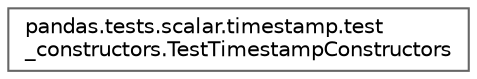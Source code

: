 digraph "Graphical Class Hierarchy"
{
 // LATEX_PDF_SIZE
  bgcolor="transparent";
  edge [fontname=Helvetica,fontsize=10,labelfontname=Helvetica,labelfontsize=10];
  node [fontname=Helvetica,fontsize=10,shape=box,height=0.2,width=0.4];
  rankdir="LR";
  Node0 [id="Node000000",label="pandas.tests.scalar.timestamp.test\l_constructors.TestTimestampConstructors",height=0.2,width=0.4,color="grey40", fillcolor="white", style="filled",URL="$d6/d7b/classpandas_1_1tests_1_1scalar_1_1timestamp_1_1test__constructors_1_1TestTimestampConstructors.html",tooltip=" "];
}
